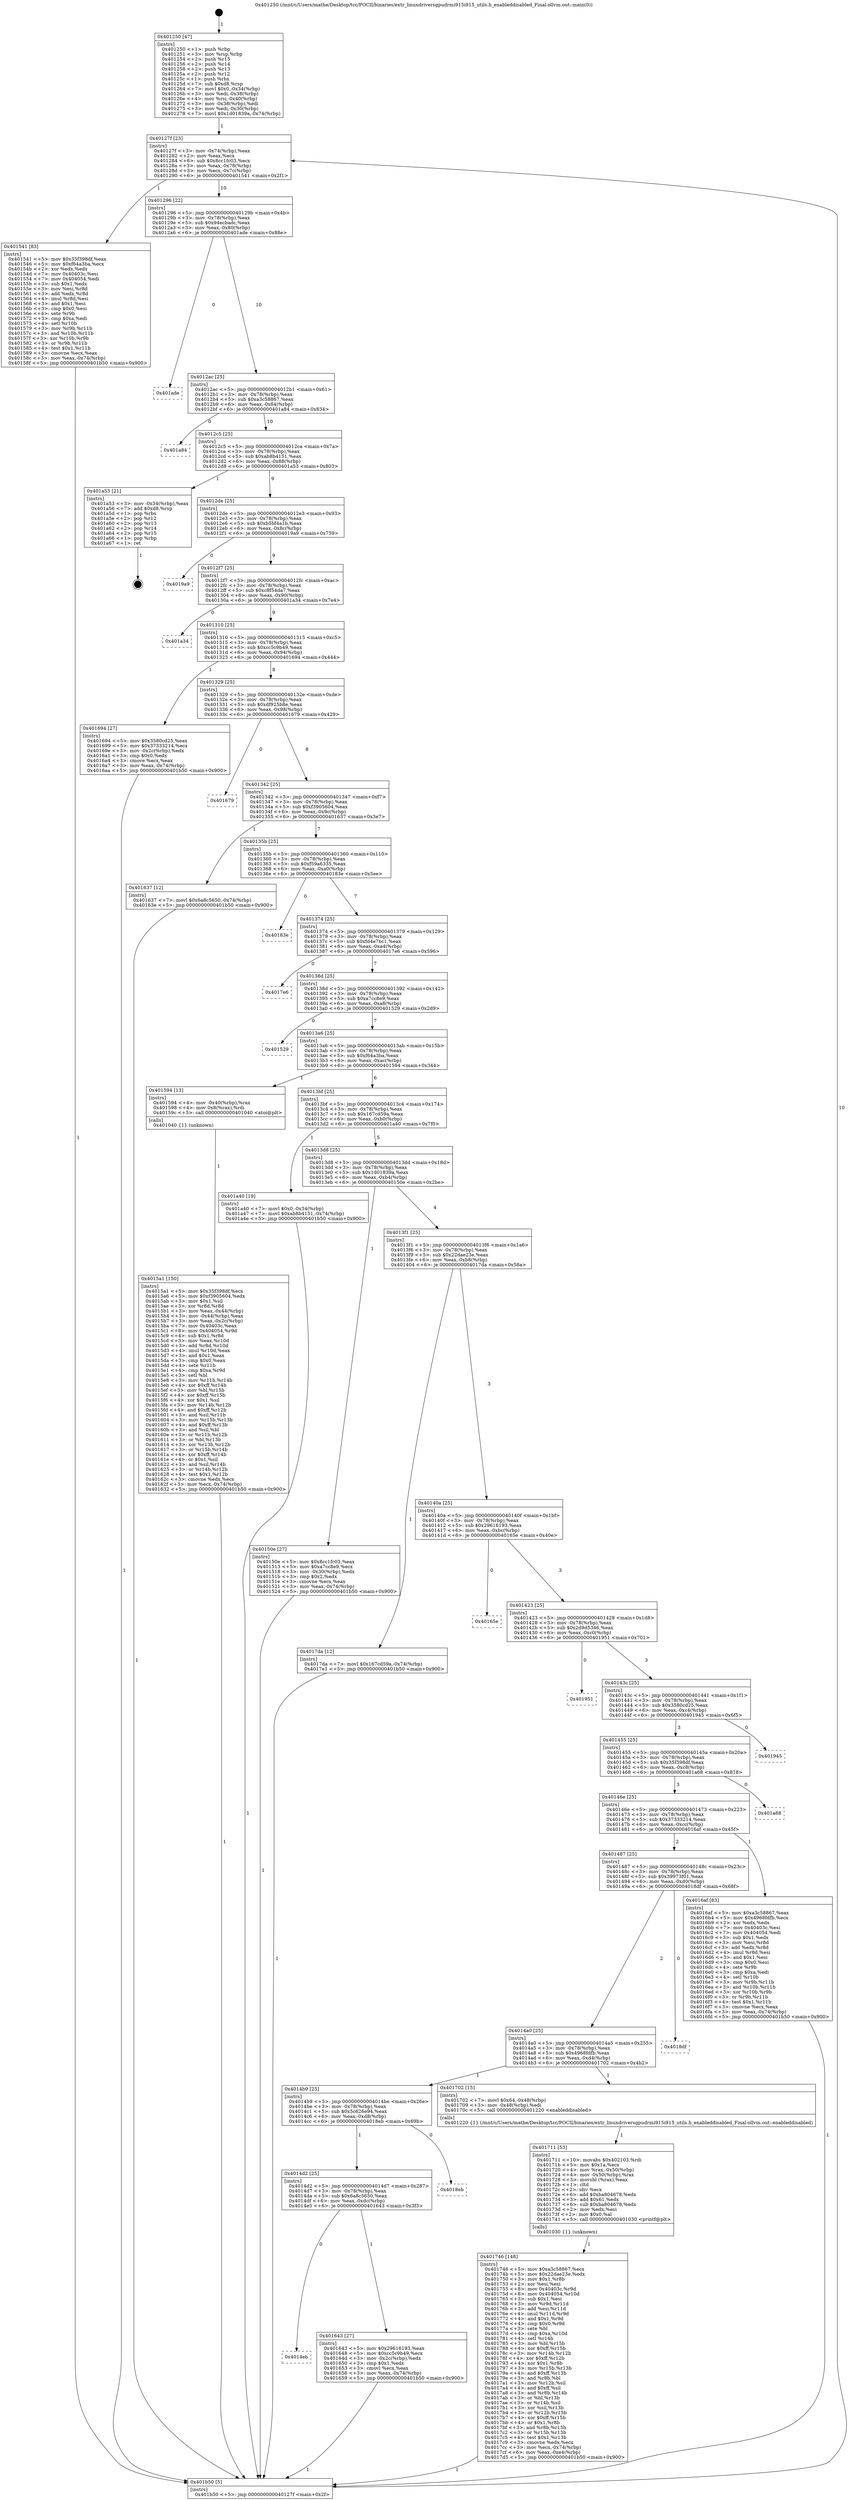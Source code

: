 digraph "0x401250" {
  label = "0x401250 (/mnt/c/Users/mathe/Desktop/tcc/POCII/binaries/extr_linuxdriversgpudrmi915i915_utils.h_enableddisabled_Final-ollvm.out::main(0))"
  labelloc = "t"
  node[shape=record]

  Entry [label="",width=0.3,height=0.3,shape=circle,fillcolor=black,style=filled]
  "0x40127f" [label="{
     0x40127f [23]\l
     | [instrs]\l
     &nbsp;&nbsp;0x40127f \<+3\>: mov -0x74(%rbp),%eax\l
     &nbsp;&nbsp;0x401282 \<+2\>: mov %eax,%ecx\l
     &nbsp;&nbsp;0x401284 \<+6\>: sub $0x8cc1fc03,%ecx\l
     &nbsp;&nbsp;0x40128a \<+3\>: mov %eax,-0x78(%rbp)\l
     &nbsp;&nbsp;0x40128d \<+3\>: mov %ecx,-0x7c(%rbp)\l
     &nbsp;&nbsp;0x401290 \<+6\>: je 0000000000401541 \<main+0x2f1\>\l
  }"]
  "0x401541" [label="{
     0x401541 [83]\l
     | [instrs]\l
     &nbsp;&nbsp;0x401541 \<+5\>: mov $0x35f398df,%eax\l
     &nbsp;&nbsp;0x401546 \<+5\>: mov $0xf64a3ba,%ecx\l
     &nbsp;&nbsp;0x40154b \<+2\>: xor %edx,%edx\l
     &nbsp;&nbsp;0x40154d \<+7\>: mov 0x40403c,%esi\l
     &nbsp;&nbsp;0x401554 \<+7\>: mov 0x404054,%edi\l
     &nbsp;&nbsp;0x40155b \<+3\>: sub $0x1,%edx\l
     &nbsp;&nbsp;0x40155e \<+3\>: mov %esi,%r8d\l
     &nbsp;&nbsp;0x401561 \<+3\>: add %edx,%r8d\l
     &nbsp;&nbsp;0x401564 \<+4\>: imul %r8d,%esi\l
     &nbsp;&nbsp;0x401568 \<+3\>: and $0x1,%esi\l
     &nbsp;&nbsp;0x40156b \<+3\>: cmp $0x0,%esi\l
     &nbsp;&nbsp;0x40156e \<+4\>: sete %r9b\l
     &nbsp;&nbsp;0x401572 \<+3\>: cmp $0xa,%edi\l
     &nbsp;&nbsp;0x401575 \<+4\>: setl %r10b\l
     &nbsp;&nbsp;0x401579 \<+3\>: mov %r9b,%r11b\l
     &nbsp;&nbsp;0x40157c \<+3\>: and %r10b,%r11b\l
     &nbsp;&nbsp;0x40157f \<+3\>: xor %r10b,%r9b\l
     &nbsp;&nbsp;0x401582 \<+3\>: or %r9b,%r11b\l
     &nbsp;&nbsp;0x401585 \<+4\>: test $0x1,%r11b\l
     &nbsp;&nbsp;0x401589 \<+3\>: cmovne %ecx,%eax\l
     &nbsp;&nbsp;0x40158c \<+3\>: mov %eax,-0x74(%rbp)\l
     &nbsp;&nbsp;0x40158f \<+5\>: jmp 0000000000401b50 \<main+0x900\>\l
  }"]
  "0x401296" [label="{
     0x401296 [22]\l
     | [instrs]\l
     &nbsp;&nbsp;0x401296 \<+5\>: jmp 000000000040129b \<main+0x4b\>\l
     &nbsp;&nbsp;0x40129b \<+3\>: mov -0x78(%rbp),%eax\l
     &nbsp;&nbsp;0x40129e \<+5\>: sub $0x94ecbadc,%eax\l
     &nbsp;&nbsp;0x4012a3 \<+3\>: mov %eax,-0x80(%rbp)\l
     &nbsp;&nbsp;0x4012a6 \<+6\>: je 0000000000401ade \<main+0x88e\>\l
  }"]
  Exit [label="",width=0.3,height=0.3,shape=circle,fillcolor=black,style=filled,peripheries=2]
  "0x401ade" [label="{
     0x401ade\l
  }", style=dashed]
  "0x4012ac" [label="{
     0x4012ac [25]\l
     | [instrs]\l
     &nbsp;&nbsp;0x4012ac \<+5\>: jmp 00000000004012b1 \<main+0x61\>\l
     &nbsp;&nbsp;0x4012b1 \<+3\>: mov -0x78(%rbp),%eax\l
     &nbsp;&nbsp;0x4012b4 \<+5\>: sub $0xa3c58867,%eax\l
     &nbsp;&nbsp;0x4012b9 \<+6\>: mov %eax,-0x84(%rbp)\l
     &nbsp;&nbsp;0x4012bf \<+6\>: je 0000000000401a84 \<main+0x834\>\l
  }"]
  "0x401746" [label="{
     0x401746 [148]\l
     | [instrs]\l
     &nbsp;&nbsp;0x401746 \<+5\>: mov $0xa3c58867,%ecx\l
     &nbsp;&nbsp;0x40174b \<+5\>: mov $0x22dae23e,%edx\l
     &nbsp;&nbsp;0x401750 \<+3\>: mov $0x1,%r8b\l
     &nbsp;&nbsp;0x401753 \<+2\>: xor %esi,%esi\l
     &nbsp;&nbsp;0x401755 \<+8\>: mov 0x40403c,%r9d\l
     &nbsp;&nbsp;0x40175d \<+8\>: mov 0x404054,%r10d\l
     &nbsp;&nbsp;0x401765 \<+3\>: sub $0x1,%esi\l
     &nbsp;&nbsp;0x401768 \<+3\>: mov %r9d,%r11d\l
     &nbsp;&nbsp;0x40176b \<+3\>: add %esi,%r11d\l
     &nbsp;&nbsp;0x40176e \<+4\>: imul %r11d,%r9d\l
     &nbsp;&nbsp;0x401772 \<+4\>: and $0x1,%r9d\l
     &nbsp;&nbsp;0x401776 \<+4\>: cmp $0x0,%r9d\l
     &nbsp;&nbsp;0x40177a \<+3\>: sete %bl\l
     &nbsp;&nbsp;0x40177d \<+4\>: cmp $0xa,%r10d\l
     &nbsp;&nbsp;0x401781 \<+4\>: setl %r14b\l
     &nbsp;&nbsp;0x401785 \<+3\>: mov %bl,%r15b\l
     &nbsp;&nbsp;0x401788 \<+4\>: xor $0xff,%r15b\l
     &nbsp;&nbsp;0x40178c \<+3\>: mov %r14b,%r12b\l
     &nbsp;&nbsp;0x40178f \<+4\>: xor $0xff,%r12b\l
     &nbsp;&nbsp;0x401793 \<+4\>: xor $0x1,%r8b\l
     &nbsp;&nbsp;0x401797 \<+3\>: mov %r15b,%r13b\l
     &nbsp;&nbsp;0x40179a \<+4\>: and $0xff,%r13b\l
     &nbsp;&nbsp;0x40179e \<+3\>: and %r8b,%bl\l
     &nbsp;&nbsp;0x4017a1 \<+3\>: mov %r12b,%sil\l
     &nbsp;&nbsp;0x4017a4 \<+4\>: and $0xff,%sil\l
     &nbsp;&nbsp;0x4017a8 \<+3\>: and %r8b,%r14b\l
     &nbsp;&nbsp;0x4017ab \<+3\>: or %bl,%r13b\l
     &nbsp;&nbsp;0x4017ae \<+3\>: or %r14b,%sil\l
     &nbsp;&nbsp;0x4017b1 \<+3\>: xor %sil,%r13b\l
     &nbsp;&nbsp;0x4017b4 \<+3\>: or %r12b,%r15b\l
     &nbsp;&nbsp;0x4017b7 \<+4\>: xor $0xff,%r15b\l
     &nbsp;&nbsp;0x4017bb \<+4\>: or $0x1,%r8b\l
     &nbsp;&nbsp;0x4017bf \<+3\>: and %r8b,%r15b\l
     &nbsp;&nbsp;0x4017c2 \<+3\>: or %r15b,%r13b\l
     &nbsp;&nbsp;0x4017c5 \<+4\>: test $0x1,%r13b\l
     &nbsp;&nbsp;0x4017c9 \<+3\>: cmovne %edx,%ecx\l
     &nbsp;&nbsp;0x4017cc \<+3\>: mov %ecx,-0x74(%rbp)\l
     &nbsp;&nbsp;0x4017cf \<+6\>: mov %eax,-0xe4(%rbp)\l
     &nbsp;&nbsp;0x4017d5 \<+5\>: jmp 0000000000401b50 \<main+0x900\>\l
  }"]
  "0x401a84" [label="{
     0x401a84\l
  }", style=dashed]
  "0x4012c5" [label="{
     0x4012c5 [25]\l
     | [instrs]\l
     &nbsp;&nbsp;0x4012c5 \<+5\>: jmp 00000000004012ca \<main+0x7a\>\l
     &nbsp;&nbsp;0x4012ca \<+3\>: mov -0x78(%rbp),%eax\l
     &nbsp;&nbsp;0x4012cd \<+5\>: sub $0xab8b4151,%eax\l
     &nbsp;&nbsp;0x4012d2 \<+6\>: mov %eax,-0x88(%rbp)\l
     &nbsp;&nbsp;0x4012d8 \<+6\>: je 0000000000401a53 \<main+0x803\>\l
  }"]
  "0x401711" [label="{
     0x401711 [53]\l
     | [instrs]\l
     &nbsp;&nbsp;0x401711 \<+10\>: movabs $0x402103,%rdi\l
     &nbsp;&nbsp;0x40171b \<+5\>: mov $0x1a,%ecx\l
     &nbsp;&nbsp;0x401720 \<+4\>: mov %rax,-0x50(%rbp)\l
     &nbsp;&nbsp;0x401724 \<+4\>: mov -0x50(%rbp),%rax\l
     &nbsp;&nbsp;0x401728 \<+3\>: movsbl (%rax),%eax\l
     &nbsp;&nbsp;0x40172b \<+1\>: cltd\l
     &nbsp;&nbsp;0x40172c \<+2\>: idiv %ecx\l
     &nbsp;&nbsp;0x40172e \<+6\>: add $0xba804678,%edx\l
     &nbsp;&nbsp;0x401734 \<+3\>: add $0x61,%edx\l
     &nbsp;&nbsp;0x401737 \<+6\>: sub $0xba804678,%edx\l
     &nbsp;&nbsp;0x40173d \<+2\>: mov %edx,%esi\l
     &nbsp;&nbsp;0x40173f \<+2\>: mov $0x0,%al\l
     &nbsp;&nbsp;0x401741 \<+5\>: call 0000000000401030 \<printf@plt\>\l
     | [calls]\l
     &nbsp;&nbsp;0x401030 \{1\} (unknown)\l
  }"]
  "0x401a53" [label="{
     0x401a53 [21]\l
     | [instrs]\l
     &nbsp;&nbsp;0x401a53 \<+3\>: mov -0x34(%rbp),%eax\l
     &nbsp;&nbsp;0x401a56 \<+7\>: add $0xd8,%rsp\l
     &nbsp;&nbsp;0x401a5d \<+1\>: pop %rbx\l
     &nbsp;&nbsp;0x401a5e \<+2\>: pop %r12\l
     &nbsp;&nbsp;0x401a60 \<+2\>: pop %r13\l
     &nbsp;&nbsp;0x401a62 \<+2\>: pop %r14\l
     &nbsp;&nbsp;0x401a64 \<+2\>: pop %r15\l
     &nbsp;&nbsp;0x401a66 \<+1\>: pop %rbp\l
     &nbsp;&nbsp;0x401a67 \<+1\>: ret\l
  }"]
  "0x4012de" [label="{
     0x4012de [25]\l
     | [instrs]\l
     &nbsp;&nbsp;0x4012de \<+5\>: jmp 00000000004012e3 \<main+0x93\>\l
     &nbsp;&nbsp;0x4012e3 \<+3\>: mov -0x78(%rbp),%eax\l
     &nbsp;&nbsp;0x4012e6 \<+5\>: sub $0xb5bf4a1b,%eax\l
     &nbsp;&nbsp;0x4012eb \<+6\>: mov %eax,-0x8c(%rbp)\l
     &nbsp;&nbsp;0x4012f1 \<+6\>: je 00000000004019a9 \<main+0x759\>\l
  }"]
  "0x4014eb" [label="{
     0x4014eb\l
  }", style=dashed]
  "0x4019a9" [label="{
     0x4019a9\l
  }", style=dashed]
  "0x4012f7" [label="{
     0x4012f7 [25]\l
     | [instrs]\l
     &nbsp;&nbsp;0x4012f7 \<+5\>: jmp 00000000004012fc \<main+0xac\>\l
     &nbsp;&nbsp;0x4012fc \<+3\>: mov -0x78(%rbp),%eax\l
     &nbsp;&nbsp;0x4012ff \<+5\>: sub $0xc8f54da7,%eax\l
     &nbsp;&nbsp;0x401304 \<+6\>: mov %eax,-0x90(%rbp)\l
     &nbsp;&nbsp;0x40130a \<+6\>: je 0000000000401a34 \<main+0x7e4\>\l
  }"]
  "0x401643" [label="{
     0x401643 [27]\l
     | [instrs]\l
     &nbsp;&nbsp;0x401643 \<+5\>: mov $0x29616193,%eax\l
     &nbsp;&nbsp;0x401648 \<+5\>: mov $0xcc5c9b49,%ecx\l
     &nbsp;&nbsp;0x40164d \<+3\>: mov -0x2c(%rbp),%edx\l
     &nbsp;&nbsp;0x401650 \<+3\>: cmp $0x1,%edx\l
     &nbsp;&nbsp;0x401653 \<+3\>: cmovl %ecx,%eax\l
     &nbsp;&nbsp;0x401656 \<+3\>: mov %eax,-0x74(%rbp)\l
     &nbsp;&nbsp;0x401659 \<+5\>: jmp 0000000000401b50 \<main+0x900\>\l
  }"]
  "0x401a34" [label="{
     0x401a34\l
  }", style=dashed]
  "0x401310" [label="{
     0x401310 [25]\l
     | [instrs]\l
     &nbsp;&nbsp;0x401310 \<+5\>: jmp 0000000000401315 \<main+0xc5\>\l
     &nbsp;&nbsp;0x401315 \<+3\>: mov -0x78(%rbp),%eax\l
     &nbsp;&nbsp;0x401318 \<+5\>: sub $0xcc5c9b49,%eax\l
     &nbsp;&nbsp;0x40131d \<+6\>: mov %eax,-0x94(%rbp)\l
     &nbsp;&nbsp;0x401323 \<+6\>: je 0000000000401694 \<main+0x444\>\l
  }"]
  "0x4014d2" [label="{
     0x4014d2 [25]\l
     | [instrs]\l
     &nbsp;&nbsp;0x4014d2 \<+5\>: jmp 00000000004014d7 \<main+0x287\>\l
     &nbsp;&nbsp;0x4014d7 \<+3\>: mov -0x78(%rbp),%eax\l
     &nbsp;&nbsp;0x4014da \<+5\>: sub $0x6a8c5650,%eax\l
     &nbsp;&nbsp;0x4014df \<+6\>: mov %eax,-0xdc(%rbp)\l
     &nbsp;&nbsp;0x4014e5 \<+6\>: je 0000000000401643 \<main+0x3f3\>\l
  }"]
  "0x401694" [label="{
     0x401694 [27]\l
     | [instrs]\l
     &nbsp;&nbsp;0x401694 \<+5\>: mov $0x3580cd25,%eax\l
     &nbsp;&nbsp;0x401699 \<+5\>: mov $0x37333214,%ecx\l
     &nbsp;&nbsp;0x40169e \<+3\>: mov -0x2c(%rbp),%edx\l
     &nbsp;&nbsp;0x4016a1 \<+3\>: cmp $0x0,%edx\l
     &nbsp;&nbsp;0x4016a4 \<+3\>: cmove %ecx,%eax\l
     &nbsp;&nbsp;0x4016a7 \<+3\>: mov %eax,-0x74(%rbp)\l
     &nbsp;&nbsp;0x4016aa \<+5\>: jmp 0000000000401b50 \<main+0x900\>\l
  }"]
  "0x401329" [label="{
     0x401329 [25]\l
     | [instrs]\l
     &nbsp;&nbsp;0x401329 \<+5\>: jmp 000000000040132e \<main+0xde\>\l
     &nbsp;&nbsp;0x40132e \<+3\>: mov -0x78(%rbp),%eax\l
     &nbsp;&nbsp;0x401331 \<+5\>: sub $0xdf925b8e,%eax\l
     &nbsp;&nbsp;0x401336 \<+6\>: mov %eax,-0x98(%rbp)\l
     &nbsp;&nbsp;0x40133c \<+6\>: je 0000000000401679 \<main+0x429\>\l
  }"]
  "0x4018eb" [label="{
     0x4018eb\l
  }", style=dashed]
  "0x401679" [label="{
     0x401679\l
  }", style=dashed]
  "0x401342" [label="{
     0x401342 [25]\l
     | [instrs]\l
     &nbsp;&nbsp;0x401342 \<+5\>: jmp 0000000000401347 \<main+0xf7\>\l
     &nbsp;&nbsp;0x401347 \<+3\>: mov -0x78(%rbp),%eax\l
     &nbsp;&nbsp;0x40134a \<+5\>: sub $0xf3905604,%eax\l
     &nbsp;&nbsp;0x40134f \<+6\>: mov %eax,-0x9c(%rbp)\l
     &nbsp;&nbsp;0x401355 \<+6\>: je 0000000000401637 \<main+0x3e7\>\l
  }"]
  "0x4014b9" [label="{
     0x4014b9 [25]\l
     | [instrs]\l
     &nbsp;&nbsp;0x4014b9 \<+5\>: jmp 00000000004014be \<main+0x26e\>\l
     &nbsp;&nbsp;0x4014be \<+3\>: mov -0x78(%rbp),%eax\l
     &nbsp;&nbsp;0x4014c1 \<+5\>: sub $0x5c626e94,%eax\l
     &nbsp;&nbsp;0x4014c6 \<+6\>: mov %eax,-0xd8(%rbp)\l
     &nbsp;&nbsp;0x4014cc \<+6\>: je 00000000004018eb \<main+0x69b\>\l
  }"]
  "0x401637" [label="{
     0x401637 [12]\l
     | [instrs]\l
     &nbsp;&nbsp;0x401637 \<+7\>: movl $0x6a8c5650,-0x74(%rbp)\l
     &nbsp;&nbsp;0x40163e \<+5\>: jmp 0000000000401b50 \<main+0x900\>\l
  }"]
  "0x40135b" [label="{
     0x40135b [25]\l
     | [instrs]\l
     &nbsp;&nbsp;0x40135b \<+5\>: jmp 0000000000401360 \<main+0x110\>\l
     &nbsp;&nbsp;0x401360 \<+3\>: mov -0x78(%rbp),%eax\l
     &nbsp;&nbsp;0x401363 \<+5\>: sub $0xf59a6335,%eax\l
     &nbsp;&nbsp;0x401368 \<+6\>: mov %eax,-0xa0(%rbp)\l
     &nbsp;&nbsp;0x40136e \<+6\>: je 000000000040183e \<main+0x5ee\>\l
  }"]
  "0x401702" [label="{
     0x401702 [15]\l
     | [instrs]\l
     &nbsp;&nbsp;0x401702 \<+7\>: movl $0x64,-0x48(%rbp)\l
     &nbsp;&nbsp;0x401709 \<+3\>: mov -0x48(%rbp),%edi\l
     &nbsp;&nbsp;0x40170c \<+5\>: call 0000000000401220 \<enableddisabled\>\l
     | [calls]\l
     &nbsp;&nbsp;0x401220 \{1\} (/mnt/c/Users/mathe/Desktop/tcc/POCII/binaries/extr_linuxdriversgpudrmi915i915_utils.h_enableddisabled_Final-ollvm.out::enableddisabled)\l
  }"]
  "0x40183e" [label="{
     0x40183e\l
  }", style=dashed]
  "0x401374" [label="{
     0x401374 [25]\l
     | [instrs]\l
     &nbsp;&nbsp;0x401374 \<+5\>: jmp 0000000000401379 \<main+0x129\>\l
     &nbsp;&nbsp;0x401379 \<+3\>: mov -0x78(%rbp),%eax\l
     &nbsp;&nbsp;0x40137c \<+5\>: sub $0xfd4e7bc1,%eax\l
     &nbsp;&nbsp;0x401381 \<+6\>: mov %eax,-0xa4(%rbp)\l
     &nbsp;&nbsp;0x401387 \<+6\>: je 00000000004017e6 \<main+0x596\>\l
  }"]
  "0x4014a0" [label="{
     0x4014a0 [25]\l
     | [instrs]\l
     &nbsp;&nbsp;0x4014a0 \<+5\>: jmp 00000000004014a5 \<main+0x255\>\l
     &nbsp;&nbsp;0x4014a5 \<+3\>: mov -0x78(%rbp),%eax\l
     &nbsp;&nbsp;0x4014a8 \<+5\>: sub $0x4968fdfb,%eax\l
     &nbsp;&nbsp;0x4014ad \<+6\>: mov %eax,-0xd4(%rbp)\l
     &nbsp;&nbsp;0x4014b3 \<+6\>: je 0000000000401702 \<main+0x4b2\>\l
  }"]
  "0x4017e6" [label="{
     0x4017e6\l
  }", style=dashed]
  "0x40138d" [label="{
     0x40138d [25]\l
     | [instrs]\l
     &nbsp;&nbsp;0x40138d \<+5\>: jmp 0000000000401392 \<main+0x142\>\l
     &nbsp;&nbsp;0x401392 \<+3\>: mov -0x78(%rbp),%eax\l
     &nbsp;&nbsp;0x401395 \<+5\>: sub $0xa7cc8e9,%eax\l
     &nbsp;&nbsp;0x40139a \<+6\>: mov %eax,-0xa8(%rbp)\l
     &nbsp;&nbsp;0x4013a0 \<+6\>: je 0000000000401529 \<main+0x2d9\>\l
  }"]
  "0x4018df" [label="{
     0x4018df\l
  }", style=dashed]
  "0x401529" [label="{
     0x401529\l
  }", style=dashed]
  "0x4013a6" [label="{
     0x4013a6 [25]\l
     | [instrs]\l
     &nbsp;&nbsp;0x4013a6 \<+5\>: jmp 00000000004013ab \<main+0x15b\>\l
     &nbsp;&nbsp;0x4013ab \<+3\>: mov -0x78(%rbp),%eax\l
     &nbsp;&nbsp;0x4013ae \<+5\>: sub $0xf64a3ba,%eax\l
     &nbsp;&nbsp;0x4013b3 \<+6\>: mov %eax,-0xac(%rbp)\l
     &nbsp;&nbsp;0x4013b9 \<+6\>: je 0000000000401594 \<main+0x344\>\l
  }"]
  "0x401487" [label="{
     0x401487 [25]\l
     | [instrs]\l
     &nbsp;&nbsp;0x401487 \<+5\>: jmp 000000000040148c \<main+0x23c\>\l
     &nbsp;&nbsp;0x40148c \<+3\>: mov -0x78(%rbp),%eax\l
     &nbsp;&nbsp;0x40148f \<+5\>: sub $0x39973f01,%eax\l
     &nbsp;&nbsp;0x401494 \<+6\>: mov %eax,-0xd0(%rbp)\l
     &nbsp;&nbsp;0x40149a \<+6\>: je 00000000004018df \<main+0x68f\>\l
  }"]
  "0x401594" [label="{
     0x401594 [13]\l
     | [instrs]\l
     &nbsp;&nbsp;0x401594 \<+4\>: mov -0x40(%rbp),%rax\l
     &nbsp;&nbsp;0x401598 \<+4\>: mov 0x8(%rax),%rdi\l
     &nbsp;&nbsp;0x40159c \<+5\>: call 0000000000401040 \<atoi@plt\>\l
     | [calls]\l
     &nbsp;&nbsp;0x401040 \{1\} (unknown)\l
  }"]
  "0x4013bf" [label="{
     0x4013bf [25]\l
     | [instrs]\l
     &nbsp;&nbsp;0x4013bf \<+5\>: jmp 00000000004013c4 \<main+0x174\>\l
     &nbsp;&nbsp;0x4013c4 \<+3\>: mov -0x78(%rbp),%eax\l
     &nbsp;&nbsp;0x4013c7 \<+5\>: sub $0x167cd59a,%eax\l
     &nbsp;&nbsp;0x4013cc \<+6\>: mov %eax,-0xb0(%rbp)\l
     &nbsp;&nbsp;0x4013d2 \<+6\>: je 0000000000401a40 \<main+0x7f0\>\l
  }"]
  "0x4016af" [label="{
     0x4016af [83]\l
     | [instrs]\l
     &nbsp;&nbsp;0x4016af \<+5\>: mov $0xa3c58867,%eax\l
     &nbsp;&nbsp;0x4016b4 \<+5\>: mov $0x4968fdfb,%ecx\l
     &nbsp;&nbsp;0x4016b9 \<+2\>: xor %edx,%edx\l
     &nbsp;&nbsp;0x4016bb \<+7\>: mov 0x40403c,%esi\l
     &nbsp;&nbsp;0x4016c2 \<+7\>: mov 0x404054,%edi\l
     &nbsp;&nbsp;0x4016c9 \<+3\>: sub $0x1,%edx\l
     &nbsp;&nbsp;0x4016cc \<+3\>: mov %esi,%r8d\l
     &nbsp;&nbsp;0x4016cf \<+3\>: add %edx,%r8d\l
     &nbsp;&nbsp;0x4016d2 \<+4\>: imul %r8d,%esi\l
     &nbsp;&nbsp;0x4016d6 \<+3\>: and $0x1,%esi\l
     &nbsp;&nbsp;0x4016d9 \<+3\>: cmp $0x0,%esi\l
     &nbsp;&nbsp;0x4016dc \<+4\>: sete %r9b\l
     &nbsp;&nbsp;0x4016e0 \<+3\>: cmp $0xa,%edi\l
     &nbsp;&nbsp;0x4016e3 \<+4\>: setl %r10b\l
     &nbsp;&nbsp;0x4016e7 \<+3\>: mov %r9b,%r11b\l
     &nbsp;&nbsp;0x4016ea \<+3\>: and %r10b,%r11b\l
     &nbsp;&nbsp;0x4016ed \<+3\>: xor %r10b,%r9b\l
     &nbsp;&nbsp;0x4016f0 \<+3\>: or %r9b,%r11b\l
     &nbsp;&nbsp;0x4016f3 \<+4\>: test $0x1,%r11b\l
     &nbsp;&nbsp;0x4016f7 \<+3\>: cmovne %ecx,%eax\l
     &nbsp;&nbsp;0x4016fa \<+3\>: mov %eax,-0x74(%rbp)\l
     &nbsp;&nbsp;0x4016fd \<+5\>: jmp 0000000000401b50 \<main+0x900\>\l
  }"]
  "0x401a40" [label="{
     0x401a40 [19]\l
     | [instrs]\l
     &nbsp;&nbsp;0x401a40 \<+7\>: movl $0x0,-0x34(%rbp)\l
     &nbsp;&nbsp;0x401a47 \<+7\>: movl $0xab8b4151,-0x74(%rbp)\l
     &nbsp;&nbsp;0x401a4e \<+5\>: jmp 0000000000401b50 \<main+0x900\>\l
  }"]
  "0x4013d8" [label="{
     0x4013d8 [25]\l
     | [instrs]\l
     &nbsp;&nbsp;0x4013d8 \<+5\>: jmp 00000000004013dd \<main+0x18d\>\l
     &nbsp;&nbsp;0x4013dd \<+3\>: mov -0x78(%rbp),%eax\l
     &nbsp;&nbsp;0x4013e0 \<+5\>: sub $0x1d01839a,%eax\l
     &nbsp;&nbsp;0x4013e5 \<+6\>: mov %eax,-0xb4(%rbp)\l
     &nbsp;&nbsp;0x4013eb \<+6\>: je 000000000040150e \<main+0x2be\>\l
  }"]
  "0x40146e" [label="{
     0x40146e [25]\l
     | [instrs]\l
     &nbsp;&nbsp;0x40146e \<+5\>: jmp 0000000000401473 \<main+0x223\>\l
     &nbsp;&nbsp;0x401473 \<+3\>: mov -0x78(%rbp),%eax\l
     &nbsp;&nbsp;0x401476 \<+5\>: sub $0x37333214,%eax\l
     &nbsp;&nbsp;0x40147b \<+6\>: mov %eax,-0xcc(%rbp)\l
     &nbsp;&nbsp;0x401481 \<+6\>: je 00000000004016af \<main+0x45f\>\l
  }"]
  "0x40150e" [label="{
     0x40150e [27]\l
     | [instrs]\l
     &nbsp;&nbsp;0x40150e \<+5\>: mov $0x8cc1fc03,%eax\l
     &nbsp;&nbsp;0x401513 \<+5\>: mov $0xa7cc8e9,%ecx\l
     &nbsp;&nbsp;0x401518 \<+3\>: mov -0x30(%rbp),%edx\l
     &nbsp;&nbsp;0x40151b \<+3\>: cmp $0x2,%edx\l
     &nbsp;&nbsp;0x40151e \<+3\>: cmovne %ecx,%eax\l
     &nbsp;&nbsp;0x401521 \<+3\>: mov %eax,-0x74(%rbp)\l
     &nbsp;&nbsp;0x401524 \<+5\>: jmp 0000000000401b50 \<main+0x900\>\l
  }"]
  "0x4013f1" [label="{
     0x4013f1 [25]\l
     | [instrs]\l
     &nbsp;&nbsp;0x4013f1 \<+5\>: jmp 00000000004013f6 \<main+0x1a6\>\l
     &nbsp;&nbsp;0x4013f6 \<+3\>: mov -0x78(%rbp),%eax\l
     &nbsp;&nbsp;0x4013f9 \<+5\>: sub $0x22dae23e,%eax\l
     &nbsp;&nbsp;0x4013fe \<+6\>: mov %eax,-0xb8(%rbp)\l
     &nbsp;&nbsp;0x401404 \<+6\>: je 00000000004017da \<main+0x58a\>\l
  }"]
  "0x401b50" [label="{
     0x401b50 [5]\l
     | [instrs]\l
     &nbsp;&nbsp;0x401b50 \<+5\>: jmp 000000000040127f \<main+0x2f\>\l
  }"]
  "0x401250" [label="{
     0x401250 [47]\l
     | [instrs]\l
     &nbsp;&nbsp;0x401250 \<+1\>: push %rbp\l
     &nbsp;&nbsp;0x401251 \<+3\>: mov %rsp,%rbp\l
     &nbsp;&nbsp;0x401254 \<+2\>: push %r15\l
     &nbsp;&nbsp;0x401256 \<+2\>: push %r14\l
     &nbsp;&nbsp;0x401258 \<+2\>: push %r13\l
     &nbsp;&nbsp;0x40125a \<+2\>: push %r12\l
     &nbsp;&nbsp;0x40125c \<+1\>: push %rbx\l
     &nbsp;&nbsp;0x40125d \<+7\>: sub $0xd8,%rsp\l
     &nbsp;&nbsp;0x401264 \<+7\>: movl $0x0,-0x34(%rbp)\l
     &nbsp;&nbsp;0x40126b \<+3\>: mov %edi,-0x38(%rbp)\l
     &nbsp;&nbsp;0x40126e \<+4\>: mov %rsi,-0x40(%rbp)\l
     &nbsp;&nbsp;0x401272 \<+3\>: mov -0x38(%rbp),%edi\l
     &nbsp;&nbsp;0x401275 \<+3\>: mov %edi,-0x30(%rbp)\l
     &nbsp;&nbsp;0x401278 \<+7\>: movl $0x1d01839a,-0x74(%rbp)\l
  }"]
  "0x4015a1" [label="{
     0x4015a1 [150]\l
     | [instrs]\l
     &nbsp;&nbsp;0x4015a1 \<+5\>: mov $0x35f398df,%ecx\l
     &nbsp;&nbsp;0x4015a6 \<+5\>: mov $0xf3905604,%edx\l
     &nbsp;&nbsp;0x4015ab \<+3\>: mov $0x1,%sil\l
     &nbsp;&nbsp;0x4015ae \<+3\>: xor %r8d,%r8d\l
     &nbsp;&nbsp;0x4015b1 \<+3\>: mov %eax,-0x44(%rbp)\l
     &nbsp;&nbsp;0x4015b4 \<+3\>: mov -0x44(%rbp),%eax\l
     &nbsp;&nbsp;0x4015b7 \<+3\>: mov %eax,-0x2c(%rbp)\l
     &nbsp;&nbsp;0x4015ba \<+7\>: mov 0x40403c,%eax\l
     &nbsp;&nbsp;0x4015c1 \<+8\>: mov 0x404054,%r9d\l
     &nbsp;&nbsp;0x4015c9 \<+4\>: sub $0x1,%r8d\l
     &nbsp;&nbsp;0x4015cd \<+3\>: mov %eax,%r10d\l
     &nbsp;&nbsp;0x4015d0 \<+3\>: add %r8d,%r10d\l
     &nbsp;&nbsp;0x4015d3 \<+4\>: imul %r10d,%eax\l
     &nbsp;&nbsp;0x4015d7 \<+3\>: and $0x1,%eax\l
     &nbsp;&nbsp;0x4015da \<+3\>: cmp $0x0,%eax\l
     &nbsp;&nbsp;0x4015dd \<+4\>: sete %r11b\l
     &nbsp;&nbsp;0x4015e1 \<+4\>: cmp $0xa,%r9d\l
     &nbsp;&nbsp;0x4015e5 \<+3\>: setl %bl\l
     &nbsp;&nbsp;0x4015e8 \<+3\>: mov %r11b,%r14b\l
     &nbsp;&nbsp;0x4015eb \<+4\>: xor $0xff,%r14b\l
     &nbsp;&nbsp;0x4015ef \<+3\>: mov %bl,%r15b\l
     &nbsp;&nbsp;0x4015f2 \<+4\>: xor $0xff,%r15b\l
     &nbsp;&nbsp;0x4015f6 \<+4\>: xor $0x1,%sil\l
     &nbsp;&nbsp;0x4015fa \<+3\>: mov %r14b,%r12b\l
     &nbsp;&nbsp;0x4015fd \<+4\>: and $0xff,%r12b\l
     &nbsp;&nbsp;0x401601 \<+3\>: and %sil,%r11b\l
     &nbsp;&nbsp;0x401604 \<+3\>: mov %r15b,%r13b\l
     &nbsp;&nbsp;0x401607 \<+4\>: and $0xff,%r13b\l
     &nbsp;&nbsp;0x40160b \<+3\>: and %sil,%bl\l
     &nbsp;&nbsp;0x40160e \<+3\>: or %r11b,%r12b\l
     &nbsp;&nbsp;0x401611 \<+3\>: or %bl,%r13b\l
     &nbsp;&nbsp;0x401614 \<+3\>: xor %r13b,%r12b\l
     &nbsp;&nbsp;0x401617 \<+3\>: or %r15b,%r14b\l
     &nbsp;&nbsp;0x40161a \<+4\>: xor $0xff,%r14b\l
     &nbsp;&nbsp;0x40161e \<+4\>: or $0x1,%sil\l
     &nbsp;&nbsp;0x401622 \<+3\>: and %sil,%r14b\l
     &nbsp;&nbsp;0x401625 \<+3\>: or %r14b,%r12b\l
     &nbsp;&nbsp;0x401628 \<+4\>: test $0x1,%r12b\l
     &nbsp;&nbsp;0x40162c \<+3\>: cmovne %edx,%ecx\l
     &nbsp;&nbsp;0x40162f \<+3\>: mov %ecx,-0x74(%rbp)\l
     &nbsp;&nbsp;0x401632 \<+5\>: jmp 0000000000401b50 \<main+0x900\>\l
  }"]
  "0x401a68" [label="{
     0x401a68\l
  }", style=dashed]
  "0x4017da" [label="{
     0x4017da [12]\l
     | [instrs]\l
     &nbsp;&nbsp;0x4017da \<+7\>: movl $0x167cd59a,-0x74(%rbp)\l
     &nbsp;&nbsp;0x4017e1 \<+5\>: jmp 0000000000401b50 \<main+0x900\>\l
  }"]
  "0x40140a" [label="{
     0x40140a [25]\l
     | [instrs]\l
     &nbsp;&nbsp;0x40140a \<+5\>: jmp 000000000040140f \<main+0x1bf\>\l
     &nbsp;&nbsp;0x40140f \<+3\>: mov -0x78(%rbp),%eax\l
     &nbsp;&nbsp;0x401412 \<+5\>: sub $0x29616193,%eax\l
     &nbsp;&nbsp;0x401417 \<+6\>: mov %eax,-0xbc(%rbp)\l
     &nbsp;&nbsp;0x40141d \<+6\>: je 000000000040165e \<main+0x40e\>\l
  }"]
  "0x401455" [label="{
     0x401455 [25]\l
     | [instrs]\l
     &nbsp;&nbsp;0x401455 \<+5\>: jmp 000000000040145a \<main+0x20a\>\l
     &nbsp;&nbsp;0x40145a \<+3\>: mov -0x78(%rbp),%eax\l
     &nbsp;&nbsp;0x40145d \<+5\>: sub $0x35f398df,%eax\l
     &nbsp;&nbsp;0x401462 \<+6\>: mov %eax,-0xc8(%rbp)\l
     &nbsp;&nbsp;0x401468 \<+6\>: je 0000000000401a68 \<main+0x818\>\l
  }"]
  "0x40165e" [label="{
     0x40165e\l
  }", style=dashed]
  "0x401423" [label="{
     0x401423 [25]\l
     | [instrs]\l
     &nbsp;&nbsp;0x401423 \<+5\>: jmp 0000000000401428 \<main+0x1d8\>\l
     &nbsp;&nbsp;0x401428 \<+3\>: mov -0x78(%rbp),%eax\l
     &nbsp;&nbsp;0x40142b \<+5\>: sub $0x2d9d5346,%eax\l
     &nbsp;&nbsp;0x401430 \<+6\>: mov %eax,-0xc0(%rbp)\l
     &nbsp;&nbsp;0x401436 \<+6\>: je 0000000000401951 \<main+0x701\>\l
  }"]
  "0x401945" [label="{
     0x401945\l
  }", style=dashed]
  "0x401951" [label="{
     0x401951\l
  }", style=dashed]
  "0x40143c" [label="{
     0x40143c [25]\l
     | [instrs]\l
     &nbsp;&nbsp;0x40143c \<+5\>: jmp 0000000000401441 \<main+0x1f1\>\l
     &nbsp;&nbsp;0x401441 \<+3\>: mov -0x78(%rbp),%eax\l
     &nbsp;&nbsp;0x401444 \<+5\>: sub $0x3580cd25,%eax\l
     &nbsp;&nbsp;0x401449 \<+6\>: mov %eax,-0xc4(%rbp)\l
     &nbsp;&nbsp;0x40144f \<+6\>: je 0000000000401945 \<main+0x6f5\>\l
  }"]
  Entry -> "0x401250" [label=" 1"]
  "0x40127f" -> "0x401541" [label=" 1"]
  "0x40127f" -> "0x401296" [label=" 10"]
  "0x401a53" -> Exit [label=" 1"]
  "0x401296" -> "0x401ade" [label=" 0"]
  "0x401296" -> "0x4012ac" [label=" 10"]
  "0x401a40" -> "0x401b50" [label=" 1"]
  "0x4012ac" -> "0x401a84" [label=" 0"]
  "0x4012ac" -> "0x4012c5" [label=" 10"]
  "0x4017da" -> "0x401b50" [label=" 1"]
  "0x4012c5" -> "0x401a53" [label=" 1"]
  "0x4012c5" -> "0x4012de" [label=" 9"]
  "0x401746" -> "0x401b50" [label=" 1"]
  "0x4012de" -> "0x4019a9" [label=" 0"]
  "0x4012de" -> "0x4012f7" [label=" 9"]
  "0x401711" -> "0x401746" [label=" 1"]
  "0x4012f7" -> "0x401a34" [label=" 0"]
  "0x4012f7" -> "0x401310" [label=" 9"]
  "0x401702" -> "0x401711" [label=" 1"]
  "0x401310" -> "0x401694" [label=" 1"]
  "0x401310" -> "0x401329" [label=" 8"]
  "0x401694" -> "0x401b50" [label=" 1"]
  "0x401329" -> "0x401679" [label=" 0"]
  "0x401329" -> "0x401342" [label=" 8"]
  "0x401643" -> "0x401b50" [label=" 1"]
  "0x401342" -> "0x401637" [label=" 1"]
  "0x401342" -> "0x40135b" [label=" 7"]
  "0x4014d2" -> "0x401643" [label=" 1"]
  "0x40135b" -> "0x40183e" [label=" 0"]
  "0x40135b" -> "0x401374" [label=" 7"]
  "0x4016af" -> "0x401b50" [label=" 1"]
  "0x401374" -> "0x4017e6" [label=" 0"]
  "0x401374" -> "0x40138d" [label=" 7"]
  "0x4014b9" -> "0x4018eb" [label=" 0"]
  "0x40138d" -> "0x401529" [label=" 0"]
  "0x40138d" -> "0x4013a6" [label=" 7"]
  "0x4014d2" -> "0x4014eb" [label=" 0"]
  "0x4013a6" -> "0x401594" [label=" 1"]
  "0x4013a6" -> "0x4013bf" [label=" 6"]
  "0x4014a0" -> "0x401702" [label=" 1"]
  "0x4013bf" -> "0x401a40" [label=" 1"]
  "0x4013bf" -> "0x4013d8" [label=" 5"]
  "0x4014b9" -> "0x4014d2" [label=" 1"]
  "0x4013d8" -> "0x40150e" [label=" 1"]
  "0x4013d8" -> "0x4013f1" [label=" 4"]
  "0x40150e" -> "0x401b50" [label=" 1"]
  "0x401250" -> "0x40127f" [label=" 1"]
  "0x401b50" -> "0x40127f" [label=" 10"]
  "0x401541" -> "0x401b50" [label=" 1"]
  "0x401594" -> "0x4015a1" [label=" 1"]
  "0x4015a1" -> "0x401b50" [label=" 1"]
  "0x401637" -> "0x401b50" [label=" 1"]
  "0x401487" -> "0x4018df" [label=" 0"]
  "0x4013f1" -> "0x4017da" [label=" 1"]
  "0x4013f1" -> "0x40140a" [label=" 3"]
  "0x4014a0" -> "0x4014b9" [label=" 1"]
  "0x40140a" -> "0x40165e" [label=" 0"]
  "0x40140a" -> "0x401423" [label=" 3"]
  "0x40146e" -> "0x4016af" [label=" 1"]
  "0x401423" -> "0x401951" [label=" 0"]
  "0x401423" -> "0x40143c" [label=" 3"]
  "0x401487" -> "0x4014a0" [label=" 2"]
  "0x40143c" -> "0x401945" [label=" 0"]
  "0x40143c" -> "0x401455" [label=" 3"]
  "0x40146e" -> "0x401487" [label=" 2"]
  "0x401455" -> "0x401a68" [label=" 0"]
  "0x401455" -> "0x40146e" [label=" 3"]
}
